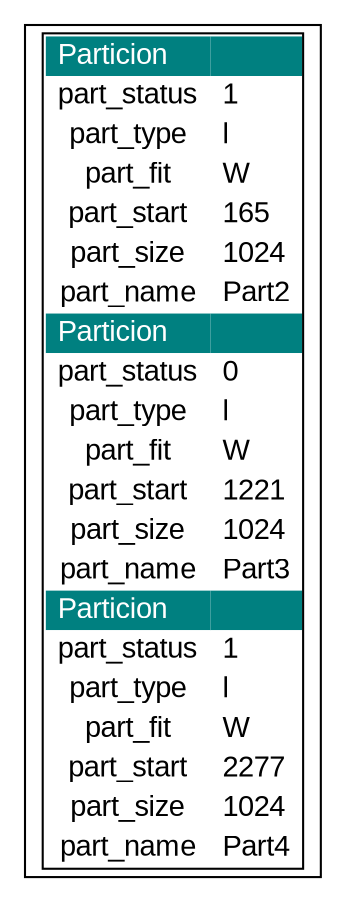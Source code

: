 digraph G {
  subgraph cluster { margin="0.0" penwidth="1.0"
    tbl [shape=none fontname="Arial" label=<
        <table border="1" cellborder="0" cellspacing="0">
        <tr>
            <td bgcolor="teal" align="left"><font color="white"> Particion </font></td>
            <td bgcolor="teal" align="left"><font color="white"> </font></td>
        </tr>
        <tr>
            <td bgcolor="white" align="center"> part_status </td>
            <td bgcolor="white" align="left"> 1 </td>
        </tr>
        <tr>
            <td bgcolor="white" align="center"> part_type </td>
            <td bgcolor="white" align="left"> l </td>
        </tr>
        <tr>
            <td bgcolor="white" align="center"> part_fit </td>
            <td bgcolor="white" align="left"> W </td>
        </tr>
        <tr>
            <td bgcolor="white" align="center"> part_start </td>
            <td bgcolor="white" align="left"> 165 </td>
        </tr>
        <tr>
            <td bgcolor="white" align="center"> part_size </td>
            <td bgcolor="white" align="left"> 1024 </td>
        </tr>
        <tr>
            <td bgcolor="white" align="center"> part_name </td>
            <td bgcolor="white" align="left"> Part2 </td>
        </tr>
        <tr>
            <td bgcolor="teal" align="left"><font color="white"> Particion </font></td>
            <td bgcolor="teal" align="left"><font color="white"> </font></td>
        </tr>
        <tr>
            <td bgcolor="white" align="center"> part_status </td>
            <td bgcolor="white" align="left"> 0 </td>
        </tr>
        <tr>
            <td bgcolor="white" align="center"> part_type </td>
            <td bgcolor="white" align="left"> l </td>
        </tr>
        <tr>
            <td bgcolor="white" align="center"> part_fit </td>
            <td bgcolor="white" align="left"> W </td>
        </tr>
        <tr>
            <td bgcolor="white" align="center"> part_start </td>
            <td bgcolor="white" align="left"> 1221 </td>
        </tr>
        <tr>
            <td bgcolor="white" align="center"> part_size </td>
            <td bgcolor="white" align="left"> 1024 </td>
        </tr>
        <tr>
            <td bgcolor="white" align="center"> part_name </td>
            <td bgcolor="white" align="left"> Part3 </td>
        </tr>
        <tr>
            <td bgcolor="teal" align="left"><font color="white"> Particion </font></td>
            <td bgcolor="teal" align="left"><font color="white"> </font></td>
        </tr>
        <tr>
            <td bgcolor="white" align="center"> part_status </td>
            <td bgcolor="white" align="left"> 1 </td>
        </tr>
        <tr>
            <td bgcolor="white" align="center"> part_type </td>
            <td bgcolor="white" align="left"> l </td>
        </tr>
        <tr>
            <td bgcolor="white" align="center"> part_fit </td>
            <td bgcolor="white" align="left"> W </td>
        </tr>
        <tr>
            <td bgcolor="white" align="center"> part_start </td>
            <td bgcolor="white" align="left"> 2277 </td>
        </tr>
        <tr>
            <td bgcolor="white" align="center"> part_size </td>
            <td bgcolor="white" align="left"> 1024 </td>
        </tr>
        <tr>
            <td bgcolor="white" align="center"> part_name </td>
            <td bgcolor="white" align="left"> Part4 </td>
        </tr>
        </table>
    >];
  }
}